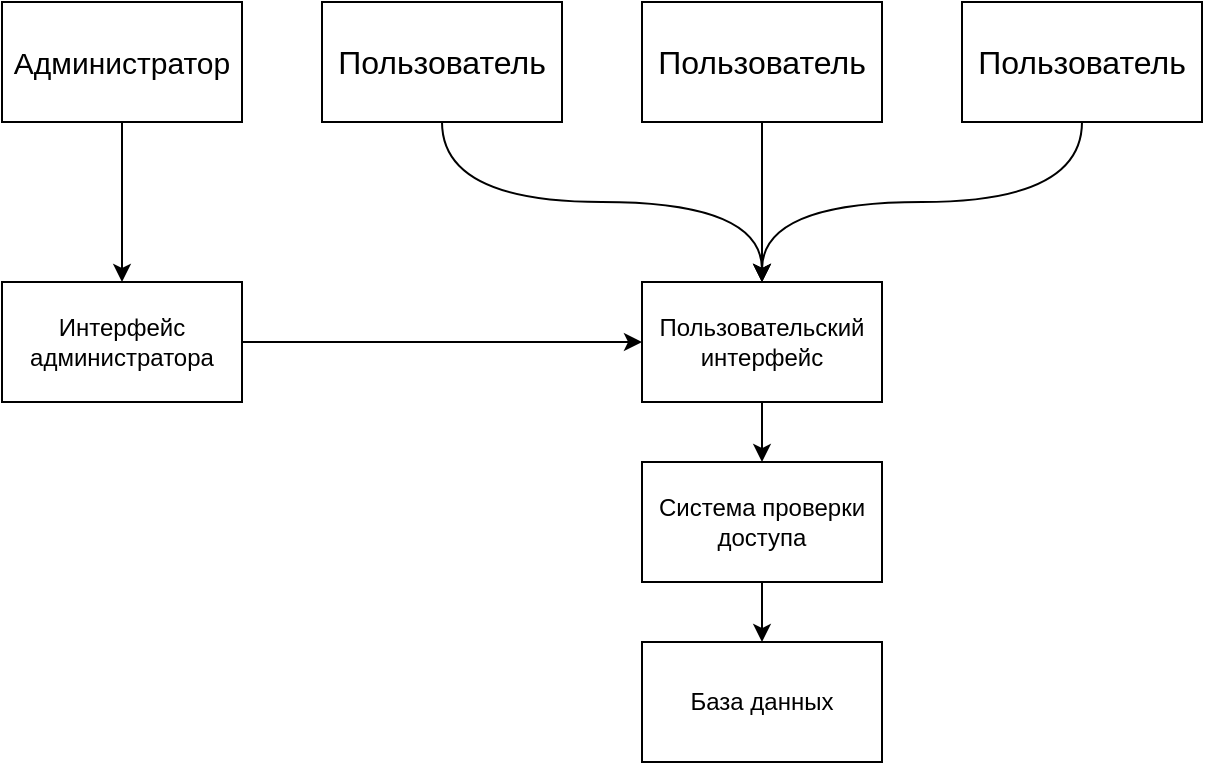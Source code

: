 <mxfile version="24.7.12">
  <diagram name="Страница — 1" id="saSLTfrEnpaeGIViUJJZ">
    <mxGraphModel dx="875" dy="464" grid="1" gridSize="10" guides="1" tooltips="1" connect="1" arrows="1" fold="1" page="1" pageScale="1" pageWidth="827" pageHeight="1169" math="0" shadow="0">
      <root>
        <mxCell id="0" />
        <mxCell id="1" parent="0" />
        <mxCell id="iznUdPv_ODxpVZWhT9vh-1" value="&lt;font style=&quot;font-size: 16px;&quot;&gt;Пользователь&lt;/font&gt;" style="rounded=0;whiteSpace=wrap;html=1;" vertex="1" parent="1">
          <mxGeometry x="200" y="40" width="120" height="60" as="geometry" />
        </mxCell>
        <mxCell id="iznUdPv_ODxpVZWhT9vh-13" value="" style="edgeStyle=orthogonalEdgeStyle;curved=1;rounded=0;orthogonalLoop=1;jettySize=auto;html=1;" edge="1" parent="1" source="iznUdPv_ODxpVZWhT9vh-2" target="iznUdPv_ODxpVZWhT9vh-4">
          <mxGeometry relative="1" as="geometry" />
        </mxCell>
        <mxCell id="iznUdPv_ODxpVZWhT9vh-2" value="&lt;font style=&quot;font-size: 16px;&quot;&gt;Пользователь&lt;/font&gt;" style="rounded=0;whiteSpace=wrap;html=1;" vertex="1" parent="1">
          <mxGeometry x="360" y="40" width="120" height="60" as="geometry" />
        </mxCell>
        <mxCell id="iznUdPv_ODxpVZWhT9vh-14" style="edgeStyle=orthogonalEdgeStyle;curved=1;rounded=0;orthogonalLoop=1;jettySize=auto;html=1;exitX=0.5;exitY=1;exitDx=0;exitDy=0;entryX=0.5;entryY=0;entryDx=0;entryDy=0;" edge="1" parent="1" source="iznUdPv_ODxpVZWhT9vh-3" target="iznUdPv_ODxpVZWhT9vh-4">
          <mxGeometry relative="1" as="geometry" />
        </mxCell>
        <mxCell id="iznUdPv_ODxpVZWhT9vh-3" value="&lt;font style=&quot;font-size: 16px;&quot;&gt;Пользователь&lt;/font&gt;" style="rounded=0;whiteSpace=wrap;html=1;" vertex="1" parent="1">
          <mxGeometry x="520" y="40" width="120" height="60" as="geometry" />
        </mxCell>
        <mxCell id="iznUdPv_ODxpVZWhT9vh-15" value="" style="edgeStyle=orthogonalEdgeStyle;curved=1;rounded=0;orthogonalLoop=1;jettySize=auto;html=1;" edge="1" parent="1" source="iznUdPv_ODxpVZWhT9vh-4" target="iznUdPv_ODxpVZWhT9vh-11">
          <mxGeometry relative="1" as="geometry" />
        </mxCell>
        <mxCell id="iznUdPv_ODxpVZWhT9vh-4" value="&lt;font style=&quot;font-size: 12px;&quot;&gt;Пользовательский интерфейс&lt;/font&gt;" style="rounded=0;whiteSpace=wrap;html=1;" vertex="1" parent="1">
          <mxGeometry x="360" y="180" width="120" height="60" as="geometry" />
        </mxCell>
        <mxCell id="iznUdPv_ODxpVZWhT9vh-9" value="База данных" style="rounded=0;whiteSpace=wrap;html=1;" vertex="1" parent="1">
          <mxGeometry x="360" y="360" width="120" height="60" as="geometry" />
        </mxCell>
        <mxCell id="iznUdPv_ODxpVZWhT9vh-16" value="" style="edgeStyle=orthogonalEdgeStyle;curved=1;rounded=0;orthogonalLoop=1;jettySize=auto;html=1;" edge="1" parent="1" source="iznUdPv_ODxpVZWhT9vh-11" target="iznUdPv_ODxpVZWhT9vh-9">
          <mxGeometry relative="1" as="geometry" />
        </mxCell>
        <mxCell id="iznUdPv_ODxpVZWhT9vh-11" value="Система проверки доступа" style="rounded=0;whiteSpace=wrap;html=1;" vertex="1" parent="1">
          <mxGeometry x="360" y="270" width="120" height="60" as="geometry" />
        </mxCell>
        <mxCell id="iznUdPv_ODxpVZWhT9vh-12" value="" style="curved=1;endArrow=classic;html=1;rounded=0;edgeStyle=orthogonalEdgeStyle;exitX=0.5;exitY=1;exitDx=0;exitDy=0;entryX=0.5;entryY=0;entryDx=0;entryDy=0;" edge="1" parent="1" source="iznUdPv_ODxpVZWhT9vh-1" target="iznUdPv_ODxpVZWhT9vh-4">
          <mxGeometry width="50" height="50" relative="1" as="geometry">
            <mxPoint x="280" y="330" as="sourcePoint" />
            <mxPoint x="330" y="280" as="targetPoint" />
          </mxGeometry>
        </mxCell>
        <mxCell id="iznUdPv_ODxpVZWhT9vh-20" value="" style="edgeStyle=orthogonalEdgeStyle;curved=1;rounded=0;orthogonalLoop=1;jettySize=auto;html=1;" edge="1" parent="1" source="iznUdPv_ODxpVZWhT9vh-17" target="iznUdPv_ODxpVZWhT9vh-18">
          <mxGeometry relative="1" as="geometry" />
        </mxCell>
        <mxCell id="iznUdPv_ODxpVZWhT9vh-17" value="&lt;font style=&quot;font-size: 15px;&quot;&gt;Администратор&lt;/font&gt;" style="rounded=0;whiteSpace=wrap;html=1;" vertex="1" parent="1">
          <mxGeometry x="40" y="40" width="120" height="60" as="geometry" />
        </mxCell>
        <mxCell id="iznUdPv_ODxpVZWhT9vh-19" style="edgeStyle=orthogonalEdgeStyle;curved=1;rounded=0;orthogonalLoop=1;jettySize=auto;html=1;exitX=1;exitY=0.5;exitDx=0;exitDy=0;entryX=0;entryY=0.5;entryDx=0;entryDy=0;" edge="1" parent="1" source="iznUdPv_ODxpVZWhT9vh-18" target="iznUdPv_ODxpVZWhT9vh-4">
          <mxGeometry relative="1" as="geometry" />
        </mxCell>
        <mxCell id="iznUdPv_ODxpVZWhT9vh-18" value="Интерфейс администратора" style="rounded=0;whiteSpace=wrap;html=1;" vertex="1" parent="1">
          <mxGeometry x="40" y="180" width="120" height="60" as="geometry" />
        </mxCell>
      </root>
    </mxGraphModel>
  </diagram>
</mxfile>
